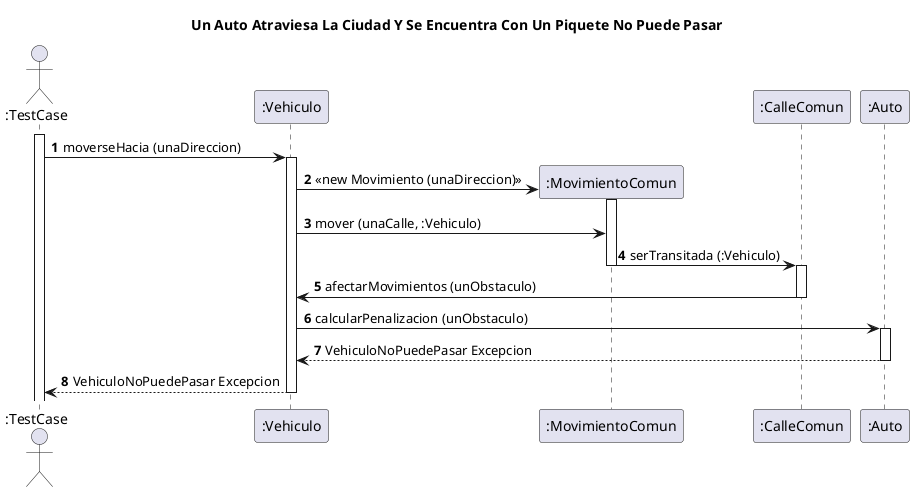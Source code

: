 @startuml
'https://plantuml.com/sequence-diagram
title Un Auto Atraviesa La Ciudad Y Se Encuentra Con Un Piquete No Puede Pasar
autonumber
actor ":TestCase"
Activate ":TestCase"
   ":TestCase" -> ":Vehiculo": moverseHacia (unaDireccion)
    Activate ":Vehiculo"
    create ":MovimientoComun"
    ":Vehiculo" -> ":MovimientoComun": <<new Movimiento (unaDireccion) >>
    Activate ":MovimientoComun"
    ":Vehiculo" -> ":MovimientoComun": mover (unaCalle, :Vehiculo)
    ":MovimientoComun" -> ":CalleComun": serTransitada (:Vehiculo)
    Deactivate ":MovimientoComun"
    Activate ":CalleComun"
    ":CalleComun" -> ":Vehiculo": afectarMovimientos (unObstaculo)
    Deactivate ":CalleComun"
    ":Vehiculo" -> ":Auto": calcularPenalizacion (unObstaculo)
    Activate ":Auto"
    ":Vehiculo" <-- ":Auto": VehiculoNoPuedePasar Excepcion
    Deactivate ":Auto"
    ":TestCase"  <-- ":Vehiculo": VehiculoNoPuedePasar Excepcion
    Deactivate ":Vehiculo"


@enduml